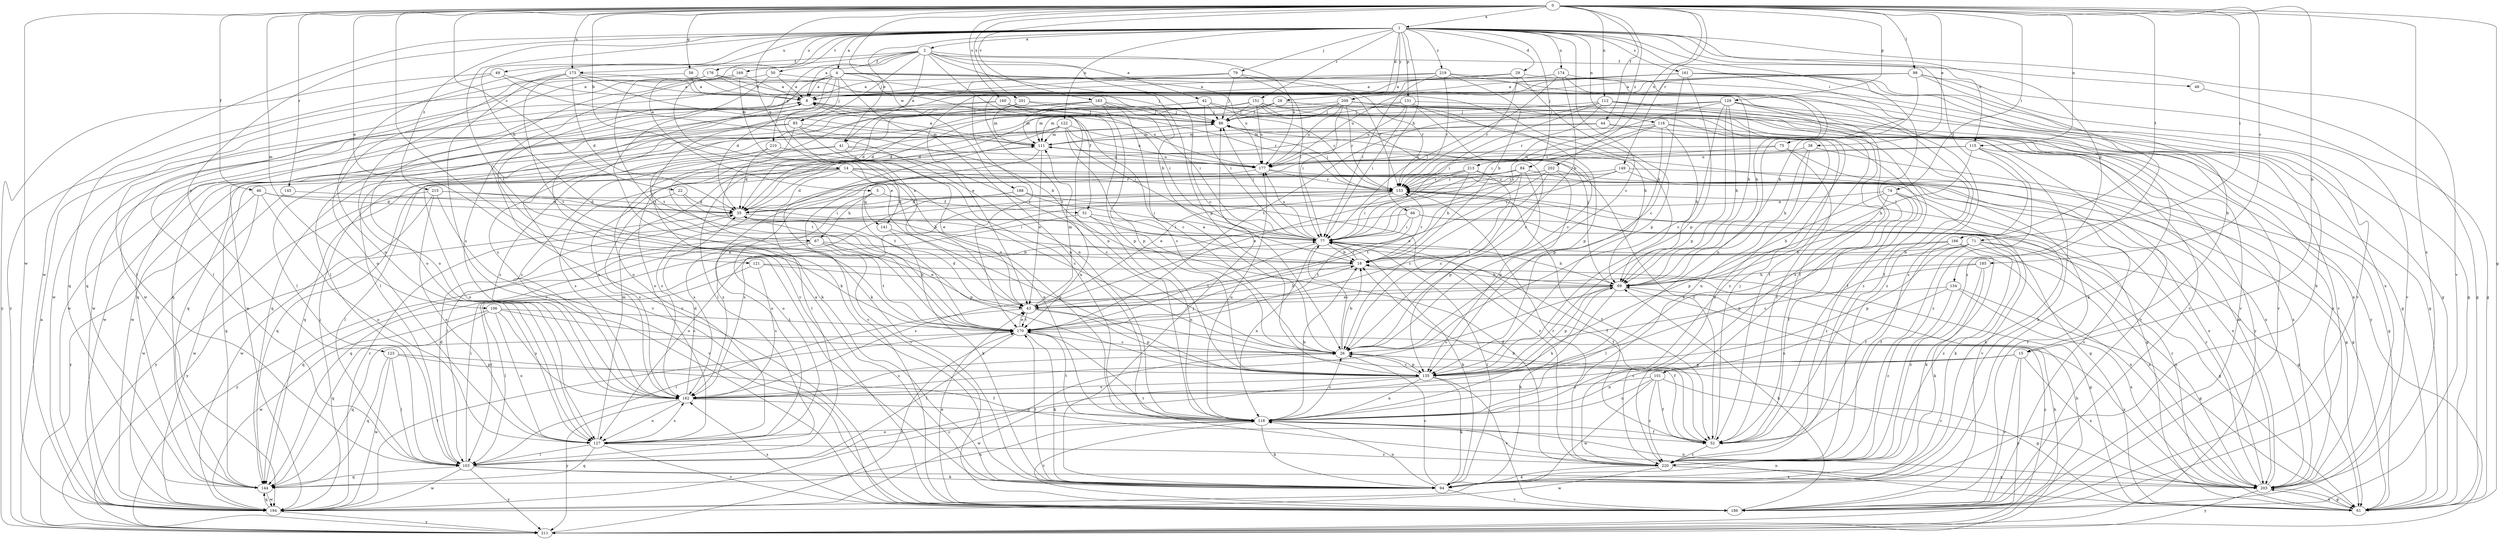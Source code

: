 strict digraph  {
0;
1;
2;
4;
5;
8;
14;
15;
18;
22;
26;
28;
29;
35;
38;
41;
42;
43;
44;
46;
48;
49;
50;
51;
52;
56;
61;
66;
67;
69;
71;
74;
75;
77;
79;
84;
85;
86;
94;
98;
101;
103;
106;
111;
112;
115;
116;
118;
121;
122;
123;
127;
129;
131;
134;
135;
141;
144;
145;
149;
151;
153;
160;
161;
162;
166;
169;
170;
173;
174;
176;
177;
183;
185;
186;
188;
194;
201;
202;
203;
209;
210;
211;
213;
215;
219;
220;
0 -> 1  [label=a];
0 -> 14  [label=b];
0 -> 15  [label=b];
0 -> 22  [label=c];
0 -> 38  [label=e];
0 -> 44  [label=f];
0 -> 46  [label=f];
0 -> 56  [label=g];
0 -> 61  [label=g];
0 -> 71  [label=i];
0 -> 74  [label=i];
0 -> 94  [label=k];
0 -> 98  [label=l];
0 -> 106  [label=m];
0 -> 112  [label=n];
0 -> 115  [label=n];
0 -> 121  [label=o];
0 -> 129  [label=p];
0 -> 141  [label=q];
0 -> 145  [label=r];
0 -> 149  [label=r];
0 -> 160  [label=s];
0 -> 166  [label=t];
0 -> 173  [label=u];
0 -> 183  [label=v];
0 -> 185  [label=v];
0 -> 188  [label=w];
0 -> 194  [label=w];
0 -> 201  [label=x];
0 -> 202  [label=x];
0 -> 203  [label=x];
0 -> 213  [label=z];
1 -> 2  [label=a];
1 -> 4  [label=a];
1 -> 5  [label=a];
1 -> 26  [label=c];
1 -> 28  [label=d];
1 -> 29  [label=d];
1 -> 41  [label=e];
1 -> 66  [label=h];
1 -> 67  [label=h];
1 -> 75  [label=i];
1 -> 79  [label=j];
1 -> 84  [label=j];
1 -> 101  [label=l];
1 -> 115  [label=n];
1 -> 116  [label=n];
1 -> 122  [label=o];
1 -> 123  [label=o];
1 -> 131  [label=p];
1 -> 134  [label=p];
1 -> 151  [label=r];
1 -> 161  [label=s];
1 -> 166  [label=t];
1 -> 169  [label=t];
1 -> 170  [label=t];
1 -> 173  [label=u];
1 -> 174  [label=u];
1 -> 176  [label=u];
1 -> 186  [label=v];
1 -> 194  [label=w];
1 -> 209  [label=y];
1 -> 215  [label=z];
1 -> 219  [label=z];
2 -> 8  [label=a];
2 -> 26  [label=c];
2 -> 41  [label=e];
2 -> 42  [label=e];
2 -> 48  [label=f];
2 -> 49  [label=f];
2 -> 50  [label=f];
2 -> 85  [label=j];
2 -> 118  [label=n];
2 -> 127  [label=o];
2 -> 135  [label=p];
2 -> 177  [label=u];
2 -> 210  [label=y];
4 -> 8  [label=a];
4 -> 15  [label=b];
4 -> 35  [label=d];
4 -> 43  [label=e];
4 -> 51  [label=f];
4 -> 85  [label=j];
4 -> 103  [label=l];
4 -> 118  [label=n];
4 -> 153  [label=r];
4 -> 177  [label=u];
4 -> 186  [label=v];
4 -> 211  [label=y];
5 -> 51  [label=f];
5 -> 67  [label=h];
5 -> 141  [label=q];
5 -> 162  [label=s];
8 -> 86  [label=j];
8 -> 144  [label=q];
8 -> 177  [label=u];
8 -> 194  [label=w];
14 -> 26  [label=c];
14 -> 35  [label=d];
14 -> 61  [label=g];
14 -> 103  [label=l];
14 -> 118  [label=n];
14 -> 144  [label=q];
14 -> 153  [label=r];
14 -> 162  [label=s];
15 -> 118  [label=n];
15 -> 135  [label=p];
15 -> 162  [label=s];
15 -> 186  [label=v];
15 -> 203  [label=x];
15 -> 211  [label=y];
18 -> 69  [label=h];
18 -> 77  [label=i];
18 -> 153  [label=r];
18 -> 162  [label=s];
22 -> 18  [label=b];
22 -> 35  [label=d];
22 -> 162  [label=s];
26 -> 8  [label=a];
26 -> 18  [label=b];
26 -> 77  [label=i];
26 -> 135  [label=p];
26 -> 162  [label=s];
28 -> 86  [label=j];
28 -> 103  [label=l];
28 -> 111  [label=m];
28 -> 186  [label=v];
28 -> 211  [label=y];
29 -> 8  [label=a];
29 -> 135  [label=p];
29 -> 144  [label=q];
29 -> 153  [label=r];
29 -> 203  [label=x];
35 -> 77  [label=i];
35 -> 135  [label=p];
35 -> 211  [label=y];
38 -> 61  [label=g];
38 -> 69  [label=h];
38 -> 118  [label=n];
38 -> 177  [label=u];
41 -> 26  [label=c];
41 -> 43  [label=e];
41 -> 127  [label=o];
41 -> 162  [label=s];
41 -> 177  [label=u];
42 -> 35  [label=d];
42 -> 77  [label=i];
42 -> 86  [label=j];
42 -> 94  [label=k];
42 -> 153  [label=r];
42 -> 220  [label=z];
43 -> 18  [label=b];
43 -> 35  [label=d];
43 -> 52  [label=f];
43 -> 103  [label=l];
43 -> 111  [label=m];
43 -> 135  [label=p];
43 -> 170  [label=t];
44 -> 52  [label=f];
44 -> 103  [label=l];
44 -> 111  [label=m];
44 -> 203  [label=x];
46 -> 35  [label=d];
46 -> 61  [label=g];
46 -> 127  [label=o];
46 -> 194  [label=w];
46 -> 211  [label=y];
48 -> 61  [label=g];
49 -> 8  [label=a];
49 -> 118  [label=n];
49 -> 144  [label=q];
49 -> 211  [label=y];
50 -> 8  [label=a];
50 -> 94  [label=k];
50 -> 162  [label=s];
50 -> 220  [label=z];
51 -> 52  [label=f];
51 -> 77  [label=i];
51 -> 118  [label=n];
51 -> 127  [label=o];
52 -> 18  [label=b];
52 -> 86  [label=j];
52 -> 220  [label=z];
56 -> 8  [label=a];
56 -> 18  [label=b];
56 -> 127  [label=o];
61 -> 118  [label=n];
61 -> 153  [label=r];
61 -> 203  [label=x];
66 -> 61  [label=g];
66 -> 77  [label=i];
66 -> 94  [label=k];
66 -> 144  [label=q];
66 -> 170  [label=t];
67 -> 18  [label=b];
67 -> 43  [label=e];
67 -> 144  [label=q];
67 -> 170  [label=t];
67 -> 211  [label=y];
69 -> 43  [label=e];
69 -> 86  [label=j];
69 -> 94  [label=k];
69 -> 103  [label=l];
69 -> 135  [label=p];
69 -> 162  [label=s];
69 -> 211  [label=y];
71 -> 18  [label=b];
71 -> 52  [label=f];
71 -> 61  [label=g];
71 -> 103  [label=l];
71 -> 135  [label=p];
71 -> 203  [label=x];
71 -> 220  [label=z];
74 -> 35  [label=d];
74 -> 52  [label=f];
74 -> 69  [label=h];
74 -> 94  [label=k];
74 -> 135  [label=p];
74 -> 220  [label=z];
75 -> 52  [label=f];
75 -> 103  [label=l];
75 -> 177  [label=u];
75 -> 203  [label=x];
77 -> 18  [label=b];
77 -> 52  [label=f];
77 -> 69  [label=h];
77 -> 86  [label=j];
77 -> 94  [label=k];
77 -> 118  [label=n];
77 -> 170  [label=t];
77 -> 177  [label=u];
77 -> 203  [label=x];
79 -> 8  [label=a];
79 -> 69  [label=h];
79 -> 77  [label=i];
79 -> 86  [label=j];
79 -> 170  [label=t];
84 -> 26  [label=c];
84 -> 43  [label=e];
84 -> 127  [label=o];
84 -> 135  [label=p];
84 -> 153  [label=r];
84 -> 170  [label=t];
84 -> 186  [label=v];
85 -> 18  [label=b];
85 -> 111  [label=m];
85 -> 118  [label=n];
85 -> 144  [label=q];
85 -> 170  [label=t];
85 -> 194  [label=w];
86 -> 111  [label=m];
86 -> 144  [label=q];
94 -> 8  [label=a];
94 -> 26  [label=c];
94 -> 77  [label=i];
94 -> 86  [label=j];
94 -> 118  [label=n];
94 -> 170  [label=t];
94 -> 186  [label=v];
98 -> 8  [label=a];
98 -> 43  [label=e];
98 -> 61  [label=g];
98 -> 69  [label=h];
98 -> 170  [label=t];
98 -> 186  [label=v];
98 -> 220  [label=z];
101 -> 52  [label=f];
101 -> 61  [label=g];
101 -> 118  [label=n];
101 -> 162  [label=s];
101 -> 194  [label=w];
101 -> 220  [label=z];
103 -> 35  [label=d];
103 -> 77  [label=i];
103 -> 94  [label=k];
103 -> 144  [label=q];
103 -> 194  [label=w];
103 -> 203  [label=x];
103 -> 211  [label=y];
106 -> 26  [label=c];
106 -> 127  [label=o];
106 -> 144  [label=q];
106 -> 162  [label=s];
106 -> 170  [label=t];
106 -> 194  [label=w];
111 -> 8  [label=a];
111 -> 43  [label=e];
111 -> 52  [label=f];
111 -> 162  [label=s];
111 -> 170  [label=t];
111 -> 177  [label=u];
112 -> 52  [label=f];
112 -> 77  [label=i];
112 -> 86  [label=j];
112 -> 94  [label=k];
112 -> 153  [label=r];
112 -> 170  [label=t];
112 -> 203  [label=x];
115 -> 69  [label=h];
115 -> 94  [label=k];
115 -> 144  [label=q];
115 -> 177  [label=u];
115 -> 203  [label=x];
115 -> 220  [label=z];
116 -> 69  [label=h];
116 -> 77  [label=i];
116 -> 111  [label=m];
116 -> 135  [label=p];
116 -> 153  [label=r];
116 -> 186  [label=v];
116 -> 211  [label=y];
118 -> 18  [label=b];
118 -> 26  [label=c];
118 -> 52  [label=f];
118 -> 69  [label=h];
118 -> 94  [label=k];
118 -> 127  [label=o];
118 -> 170  [label=t];
118 -> 177  [label=u];
118 -> 186  [label=v];
121 -> 61  [label=g];
121 -> 69  [label=h];
121 -> 103  [label=l];
121 -> 162  [label=s];
122 -> 26  [label=c];
122 -> 77  [label=i];
122 -> 111  [label=m];
122 -> 127  [label=o];
122 -> 177  [label=u];
122 -> 186  [label=v];
122 -> 194  [label=w];
122 -> 220  [label=z];
123 -> 52  [label=f];
123 -> 103  [label=l];
123 -> 135  [label=p];
123 -> 144  [label=q];
123 -> 194  [label=w];
127 -> 103  [label=l];
127 -> 111  [label=m];
127 -> 144  [label=q];
127 -> 162  [label=s];
127 -> 186  [label=v];
127 -> 220  [label=z];
129 -> 26  [label=c];
129 -> 52  [label=f];
129 -> 69  [label=h];
129 -> 77  [label=i];
129 -> 86  [label=j];
129 -> 127  [label=o];
129 -> 135  [label=p];
129 -> 186  [label=v];
129 -> 220  [label=z];
131 -> 26  [label=c];
131 -> 77  [label=i];
131 -> 86  [label=j];
131 -> 135  [label=p];
131 -> 162  [label=s];
131 -> 177  [label=u];
131 -> 186  [label=v];
134 -> 43  [label=e];
134 -> 61  [label=g];
134 -> 118  [label=n];
134 -> 203  [label=x];
134 -> 220  [label=z];
135 -> 26  [label=c];
135 -> 94  [label=k];
135 -> 118  [label=n];
135 -> 162  [label=s];
135 -> 186  [label=v];
135 -> 194  [label=w];
141 -> 94  [label=k];
141 -> 135  [label=p];
144 -> 118  [label=n];
144 -> 194  [label=w];
145 -> 35  [label=d];
145 -> 194  [label=w];
149 -> 61  [label=g];
149 -> 77  [label=i];
149 -> 127  [label=o];
149 -> 153  [label=r];
149 -> 186  [label=v];
151 -> 26  [label=c];
151 -> 35  [label=d];
151 -> 52  [label=f];
151 -> 61  [label=g];
151 -> 86  [label=j];
151 -> 111  [label=m];
151 -> 144  [label=q];
151 -> 177  [label=u];
151 -> 194  [label=w];
151 -> 220  [label=z];
153 -> 35  [label=d];
153 -> 52  [label=f];
153 -> 77  [label=i];
153 -> 86  [label=j];
153 -> 103  [label=l];
153 -> 162  [label=s];
153 -> 186  [label=v];
160 -> 77  [label=i];
160 -> 86  [label=j];
160 -> 135  [label=p];
160 -> 186  [label=v];
160 -> 194  [label=w];
161 -> 8  [label=a];
161 -> 26  [label=c];
161 -> 61  [label=g];
161 -> 94  [label=k];
161 -> 135  [label=p];
161 -> 170  [label=t];
161 -> 177  [label=u];
161 -> 186  [label=v];
162 -> 35  [label=d];
162 -> 118  [label=n];
162 -> 127  [label=o];
162 -> 211  [label=y];
166 -> 18  [label=b];
166 -> 52  [label=f];
166 -> 94  [label=k];
166 -> 135  [label=p];
166 -> 203  [label=x];
169 -> 8  [label=a];
169 -> 43  [label=e];
169 -> 118  [label=n];
169 -> 127  [label=o];
170 -> 26  [label=c];
170 -> 43  [label=e];
170 -> 94  [label=k];
170 -> 103  [label=l];
170 -> 144  [label=q];
170 -> 203  [label=x];
173 -> 8  [label=a];
173 -> 35  [label=d];
173 -> 86  [label=j];
173 -> 111  [label=m];
173 -> 170  [label=t];
173 -> 186  [label=v];
173 -> 194  [label=w];
174 -> 8  [label=a];
174 -> 18  [label=b];
174 -> 61  [label=g];
174 -> 77  [label=i];
174 -> 103  [label=l];
174 -> 118  [label=n];
176 -> 8  [label=a];
176 -> 69  [label=h];
176 -> 103  [label=l];
176 -> 127  [label=o];
176 -> 153  [label=r];
176 -> 170  [label=t];
177 -> 153  [label=r];
177 -> 186  [label=v];
177 -> 203  [label=x];
183 -> 26  [label=c];
183 -> 35  [label=d];
183 -> 77  [label=i];
183 -> 86  [label=j];
183 -> 94  [label=k];
183 -> 111  [label=m];
183 -> 135  [label=p];
185 -> 26  [label=c];
185 -> 69  [label=h];
185 -> 94  [label=k];
185 -> 220  [label=z];
186 -> 43  [label=e];
186 -> 69  [label=h];
186 -> 162  [label=s];
188 -> 35  [label=d];
188 -> 77  [label=i];
188 -> 162  [label=s];
188 -> 220  [label=z];
194 -> 26  [label=c];
194 -> 86  [label=j];
194 -> 144  [label=q];
194 -> 153  [label=r];
194 -> 170  [label=t];
194 -> 211  [label=y];
201 -> 86  [label=j];
201 -> 111  [label=m];
201 -> 153  [label=r];
201 -> 186  [label=v];
202 -> 43  [label=e];
202 -> 61  [label=g];
202 -> 135  [label=p];
202 -> 153  [label=r];
202 -> 170  [label=t];
203 -> 26  [label=c];
203 -> 61  [label=g];
203 -> 111  [label=m];
203 -> 118  [label=n];
203 -> 153  [label=r];
203 -> 211  [label=y];
209 -> 35  [label=d];
209 -> 61  [label=g];
209 -> 69  [label=h];
209 -> 77  [label=i];
209 -> 86  [label=j];
209 -> 103  [label=l];
209 -> 153  [label=r];
209 -> 177  [label=u];
209 -> 186  [label=v];
210 -> 35  [label=d];
210 -> 162  [label=s];
210 -> 177  [label=u];
211 -> 8  [label=a];
211 -> 18  [label=b];
211 -> 69  [label=h];
211 -> 170  [label=t];
213 -> 18  [label=b];
213 -> 26  [label=c];
213 -> 43  [label=e];
213 -> 144  [label=q];
213 -> 153  [label=r];
213 -> 162  [label=s];
213 -> 203  [label=x];
215 -> 35  [label=d];
215 -> 77  [label=i];
215 -> 127  [label=o];
215 -> 186  [label=v];
215 -> 194  [label=w];
215 -> 211  [label=y];
219 -> 8  [label=a];
219 -> 18  [label=b];
219 -> 69  [label=h];
219 -> 77  [label=i];
219 -> 153  [label=r];
219 -> 194  [label=w];
219 -> 220  [label=z];
220 -> 35  [label=d];
220 -> 94  [label=k];
220 -> 153  [label=r];
220 -> 170  [label=t];
220 -> 194  [label=w];
220 -> 203  [label=x];
}
